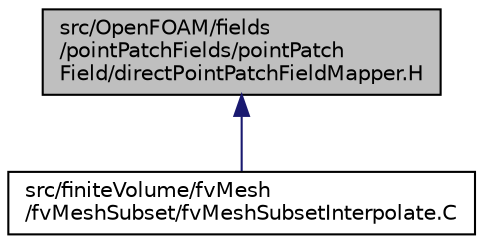 digraph "src/OpenFOAM/fields/pointPatchFields/pointPatchField/directPointPatchFieldMapper.H"
{
  bgcolor="transparent";
  edge [fontname="Helvetica",fontsize="10",labelfontname="Helvetica",labelfontsize="10"];
  node [fontname="Helvetica",fontsize="10",shape=record];
  Node1 [label="src/OpenFOAM/fields\l/pointPatchFields/pointPatch\lField/directPointPatchFieldMapper.H",height=0.2,width=0.4,color="black", fillcolor="grey75", style="filled", fontcolor="black"];
  Node1 -> Node2 [dir="back",color="midnightblue",fontsize="10",style="solid",fontname="Helvetica"];
  Node2 [label="src/finiteVolume/fvMesh\l/fvMeshSubset/fvMeshSubsetInterpolate.C",height=0.2,width=0.4,color="black",URL="$a05911.html"];
}
